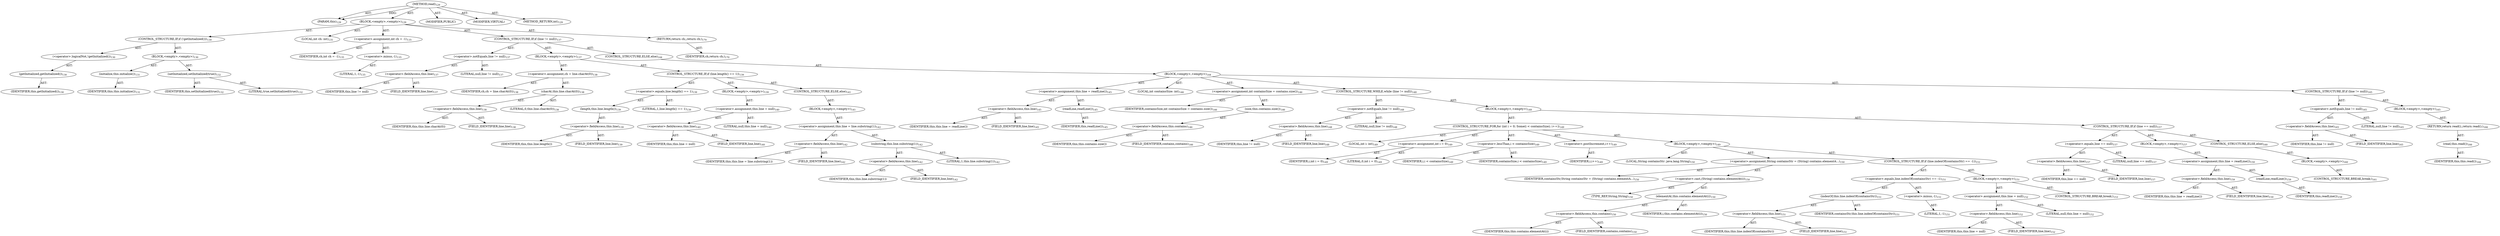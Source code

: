 digraph "read" {  
"111669149698" [label = <(METHOD,read)<SUB>129</SUB>> ]
"115964116992" [label = <(PARAM,this)<SUB>129</SUB>> ]
"25769803778" [label = <(BLOCK,&lt;empty&gt;,&lt;empty&gt;)<SUB>129</SUB>> ]
"47244640256" [label = <(CONTROL_STRUCTURE,IF,if (!getInitialized()))<SUB>130</SUB>> ]
"30064771088" [label = <(&lt;operator&gt;.logicalNot,!getInitialized())<SUB>130</SUB>> ]
"30064771089" [label = <(getInitialized,getInitialized())<SUB>130</SUB>> ]
"68719476736" [label = <(IDENTIFIER,this,getInitialized())<SUB>130</SUB>> ]
"25769803779" [label = <(BLOCK,&lt;empty&gt;,&lt;empty&gt;)<SUB>130</SUB>> ]
"30064771090" [label = <(initialize,this.initialize())<SUB>131</SUB>> ]
"68719476737" [label = <(IDENTIFIER,this,this.initialize())<SUB>131</SUB>> ]
"30064771091" [label = <(setInitialized,setInitialized(true))<SUB>132</SUB>> ]
"68719476738" [label = <(IDENTIFIER,this,setInitialized(true))<SUB>132</SUB>> ]
"90194313218" [label = <(LITERAL,true,setInitialized(true))<SUB>132</SUB>> ]
"94489280512" [label = <(LOCAL,int ch: int)<SUB>135</SUB>> ]
"30064771092" [label = <(&lt;operator&gt;.assignment,int ch = -1)<SUB>135</SUB>> ]
"68719476755" [label = <(IDENTIFIER,ch,int ch = -1)<SUB>135</SUB>> ]
"30064771093" [label = <(&lt;operator&gt;.minus,-1)<SUB>135</SUB>> ]
"90194313219" [label = <(LITERAL,1,-1)<SUB>135</SUB>> ]
"47244640257" [label = <(CONTROL_STRUCTURE,IF,if (line != null))<SUB>137</SUB>> ]
"30064771094" [label = <(&lt;operator&gt;.notEquals,line != null)<SUB>137</SUB>> ]
"30064771095" [label = <(&lt;operator&gt;.fieldAccess,this.line)<SUB>137</SUB>> ]
"68719476756" [label = <(IDENTIFIER,this,line != null)> ]
"55834574854" [label = <(FIELD_IDENTIFIER,line,line)<SUB>137</SUB>> ]
"90194313220" [label = <(LITERAL,null,line != null)<SUB>137</SUB>> ]
"25769803780" [label = <(BLOCK,&lt;empty&gt;,&lt;empty&gt;)<SUB>137</SUB>> ]
"30064771096" [label = <(&lt;operator&gt;.assignment,ch = line.charAt(0))<SUB>138</SUB>> ]
"68719476757" [label = <(IDENTIFIER,ch,ch = line.charAt(0))<SUB>138</SUB>> ]
"30064771097" [label = <(charAt,this.line.charAt(0))<SUB>138</SUB>> ]
"30064771098" [label = <(&lt;operator&gt;.fieldAccess,this.line)<SUB>138</SUB>> ]
"68719476758" [label = <(IDENTIFIER,this,this.line.charAt(0))> ]
"55834574855" [label = <(FIELD_IDENTIFIER,line,line)<SUB>138</SUB>> ]
"90194313221" [label = <(LITERAL,0,this.line.charAt(0))<SUB>138</SUB>> ]
"47244640258" [label = <(CONTROL_STRUCTURE,IF,if (line.length() == 1))<SUB>139</SUB>> ]
"30064771099" [label = <(&lt;operator&gt;.equals,line.length() == 1)<SUB>139</SUB>> ]
"30064771100" [label = <(length,this.line.length())<SUB>139</SUB>> ]
"30064771101" [label = <(&lt;operator&gt;.fieldAccess,this.line)<SUB>139</SUB>> ]
"68719476759" [label = <(IDENTIFIER,this,this.line.length())> ]
"55834574856" [label = <(FIELD_IDENTIFIER,line,line)<SUB>139</SUB>> ]
"90194313222" [label = <(LITERAL,1,line.length() == 1)<SUB>139</SUB>> ]
"25769803781" [label = <(BLOCK,&lt;empty&gt;,&lt;empty&gt;)<SUB>139</SUB>> ]
"30064771102" [label = <(&lt;operator&gt;.assignment,this.line = null)<SUB>140</SUB>> ]
"30064771103" [label = <(&lt;operator&gt;.fieldAccess,this.line)<SUB>140</SUB>> ]
"68719476760" [label = <(IDENTIFIER,this,this.line = null)> ]
"55834574857" [label = <(FIELD_IDENTIFIER,line,line)<SUB>140</SUB>> ]
"90194313223" [label = <(LITERAL,null,this.line = null)<SUB>140</SUB>> ]
"47244640259" [label = <(CONTROL_STRUCTURE,ELSE,else)<SUB>141</SUB>> ]
"25769803782" [label = <(BLOCK,&lt;empty&gt;,&lt;empty&gt;)<SUB>141</SUB>> ]
"30064771104" [label = <(&lt;operator&gt;.assignment,this.line = line.substring(1))<SUB>142</SUB>> ]
"30064771105" [label = <(&lt;operator&gt;.fieldAccess,this.line)<SUB>142</SUB>> ]
"68719476761" [label = <(IDENTIFIER,this,this.line = line.substring(1))> ]
"55834574858" [label = <(FIELD_IDENTIFIER,line,line)<SUB>142</SUB>> ]
"30064771106" [label = <(substring,this.line.substring(1))<SUB>142</SUB>> ]
"30064771107" [label = <(&lt;operator&gt;.fieldAccess,this.line)<SUB>142</SUB>> ]
"68719476762" [label = <(IDENTIFIER,this,this.line.substring(1))> ]
"55834574859" [label = <(FIELD_IDENTIFIER,line,line)<SUB>142</SUB>> ]
"90194313224" [label = <(LITERAL,1,this.line.substring(1))<SUB>142</SUB>> ]
"47244640260" [label = <(CONTROL_STRUCTURE,ELSE,else)<SUB>144</SUB>> ]
"25769803783" [label = <(BLOCK,&lt;empty&gt;,&lt;empty&gt;)<SUB>144</SUB>> ]
"30064771108" [label = <(&lt;operator&gt;.assignment,this.line = readLine())<SUB>145</SUB>> ]
"30064771109" [label = <(&lt;operator&gt;.fieldAccess,this.line)<SUB>145</SUB>> ]
"68719476763" [label = <(IDENTIFIER,this,this.line = readLine())> ]
"55834574860" [label = <(FIELD_IDENTIFIER,line,line)<SUB>145</SUB>> ]
"30064771110" [label = <(readLine,readLine())<SUB>145</SUB>> ]
"68719476739" [label = <(IDENTIFIER,this,readLine())<SUB>145</SUB>> ]
"94489280513" [label = <(LOCAL,int containsSize: int)<SUB>146</SUB>> ]
"30064771111" [label = <(&lt;operator&gt;.assignment,int containsSize = contains.size())<SUB>146</SUB>> ]
"68719476764" [label = <(IDENTIFIER,containsSize,int containsSize = contains.size())<SUB>146</SUB>> ]
"30064771112" [label = <(size,this.contains.size())<SUB>146</SUB>> ]
"30064771113" [label = <(&lt;operator&gt;.fieldAccess,this.contains)<SUB>146</SUB>> ]
"68719476765" [label = <(IDENTIFIER,this,this.contains.size())> ]
"55834574861" [label = <(FIELD_IDENTIFIER,contains,contains)<SUB>146</SUB>> ]
"47244640261" [label = <(CONTROL_STRUCTURE,WHILE,while (line != null))<SUB>148</SUB>> ]
"30064771114" [label = <(&lt;operator&gt;.notEquals,line != null)<SUB>148</SUB>> ]
"30064771115" [label = <(&lt;operator&gt;.fieldAccess,this.line)<SUB>148</SUB>> ]
"68719476766" [label = <(IDENTIFIER,this,line != null)> ]
"55834574862" [label = <(FIELD_IDENTIFIER,line,line)<SUB>148</SUB>> ]
"90194313225" [label = <(LITERAL,null,line != null)<SUB>148</SUB>> ]
"25769803784" [label = <(BLOCK,&lt;empty&gt;,&lt;empty&gt;)<SUB>148</SUB>> ]
"47244640262" [label = <(CONTROL_STRUCTURE,FOR,for (int i = 0; Some(i &lt; containsSize); i++))<SUB>149</SUB>> ]
"94489280514" [label = <(LOCAL,int i: int)<SUB>149</SUB>> ]
"30064771116" [label = <(&lt;operator&gt;.assignment,int i = 0)<SUB>149</SUB>> ]
"68719476767" [label = <(IDENTIFIER,i,int i = 0)<SUB>149</SUB>> ]
"90194313226" [label = <(LITERAL,0,int i = 0)<SUB>149</SUB>> ]
"30064771117" [label = <(&lt;operator&gt;.lessThan,i &lt; containsSize)<SUB>149</SUB>> ]
"68719476768" [label = <(IDENTIFIER,i,i &lt; containsSize)<SUB>149</SUB>> ]
"68719476769" [label = <(IDENTIFIER,containsSize,i &lt; containsSize)<SUB>149</SUB>> ]
"30064771118" [label = <(&lt;operator&gt;.postIncrement,i++)<SUB>149</SUB>> ]
"68719476770" [label = <(IDENTIFIER,i,i++)<SUB>149</SUB>> ]
"25769803785" [label = <(BLOCK,&lt;empty&gt;,&lt;empty&gt;)<SUB>149</SUB>> ]
"94489280515" [label = <(LOCAL,String containsStr: java.lang.String)<SUB>150</SUB>> ]
"30064771119" [label = <(&lt;operator&gt;.assignment,String containsStr = (String) contains.elementA...)<SUB>150</SUB>> ]
"68719476771" [label = <(IDENTIFIER,containsStr,String containsStr = (String) contains.elementA...)<SUB>150</SUB>> ]
"30064771120" [label = <(&lt;operator&gt;.cast,(String) contains.elementAt(i))<SUB>150</SUB>> ]
"180388626432" [label = <(TYPE_REF,String,String)<SUB>150</SUB>> ]
"30064771121" [label = <(elementAt,this.contains.elementAt(i))<SUB>150</SUB>> ]
"30064771122" [label = <(&lt;operator&gt;.fieldAccess,this.contains)<SUB>150</SUB>> ]
"68719476772" [label = <(IDENTIFIER,this,this.contains.elementAt(i))> ]
"55834574863" [label = <(FIELD_IDENTIFIER,contains,contains)<SUB>150</SUB>> ]
"68719476773" [label = <(IDENTIFIER,i,this.contains.elementAt(i))<SUB>150</SUB>> ]
"47244640263" [label = <(CONTROL_STRUCTURE,IF,if (line.indexOf(containsStr) == -1))<SUB>151</SUB>> ]
"30064771123" [label = <(&lt;operator&gt;.equals,line.indexOf(containsStr) == -1)<SUB>151</SUB>> ]
"30064771124" [label = <(indexOf,this.line.indexOf(containsStr))<SUB>151</SUB>> ]
"30064771125" [label = <(&lt;operator&gt;.fieldAccess,this.line)<SUB>151</SUB>> ]
"68719476774" [label = <(IDENTIFIER,this,this.line.indexOf(containsStr))> ]
"55834574864" [label = <(FIELD_IDENTIFIER,line,line)<SUB>151</SUB>> ]
"68719476775" [label = <(IDENTIFIER,containsStr,this.line.indexOf(containsStr))<SUB>151</SUB>> ]
"30064771126" [label = <(&lt;operator&gt;.minus,-1)<SUB>151</SUB>> ]
"90194313227" [label = <(LITERAL,1,-1)<SUB>151</SUB>> ]
"25769803786" [label = <(BLOCK,&lt;empty&gt;,&lt;empty&gt;)<SUB>151</SUB>> ]
"30064771127" [label = <(&lt;operator&gt;.assignment,this.line = null)<SUB>152</SUB>> ]
"30064771128" [label = <(&lt;operator&gt;.fieldAccess,this.line)<SUB>152</SUB>> ]
"68719476776" [label = <(IDENTIFIER,this,this.line = null)> ]
"55834574865" [label = <(FIELD_IDENTIFIER,line,line)<SUB>152</SUB>> ]
"90194313228" [label = <(LITERAL,null,this.line = null)<SUB>152</SUB>> ]
"47244640264" [label = <(CONTROL_STRUCTURE,BREAK,break;)<SUB>153</SUB>> ]
"47244640265" [label = <(CONTROL_STRUCTURE,IF,if (line == null))<SUB>157</SUB>> ]
"30064771129" [label = <(&lt;operator&gt;.equals,line == null)<SUB>157</SUB>> ]
"30064771130" [label = <(&lt;operator&gt;.fieldAccess,this.line)<SUB>157</SUB>> ]
"68719476777" [label = <(IDENTIFIER,this,line == null)> ]
"55834574866" [label = <(FIELD_IDENTIFIER,line,line)<SUB>157</SUB>> ]
"90194313229" [label = <(LITERAL,null,line == null)<SUB>157</SUB>> ]
"25769803787" [label = <(BLOCK,&lt;empty&gt;,&lt;empty&gt;)<SUB>157</SUB>> ]
"30064771131" [label = <(&lt;operator&gt;.assignment,this.line = readLine())<SUB>159</SUB>> ]
"30064771132" [label = <(&lt;operator&gt;.fieldAccess,this.line)<SUB>159</SUB>> ]
"68719476778" [label = <(IDENTIFIER,this,this.line = readLine())> ]
"55834574867" [label = <(FIELD_IDENTIFIER,line,line)<SUB>159</SUB>> ]
"30064771133" [label = <(readLine,readLine())<SUB>159</SUB>> ]
"68719476740" [label = <(IDENTIFIER,this,readLine())<SUB>159</SUB>> ]
"47244640266" [label = <(CONTROL_STRUCTURE,ELSE,else)<SUB>160</SUB>> ]
"25769803788" [label = <(BLOCK,&lt;empty&gt;,&lt;empty&gt;)<SUB>160</SUB>> ]
"47244640267" [label = <(CONTROL_STRUCTURE,BREAK,break;)<SUB>161</SUB>> ]
"47244640268" [label = <(CONTROL_STRUCTURE,IF,if (line != null))<SUB>165</SUB>> ]
"30064771134" [label = <(&lt;operator&gt;.notEquals,line != null)<SUB>165</SUB>> ]
"30064771135" [label = <(&lt;operator&gt;.fieldAccess,this.line)<SUB>165</SUB>> ]
"68719476779" [label = <(IDENTIFIER,this,line != null)> ]
"55834574868" [label = <(FIELD_IDENTIFIER,line,line)<SUB>165</SUB>> ]
"90194313230" [label = <(LITERAL,null,line != null)<SUB>165</SUB>> ]
"25769803789" [label = <(BLOCK,&lt;empty&gt;,&lt;empty&gt;)<SUB>165</SUB>> ]
"146028888064" [label = <(RETURN,return read();,return read();)<SUB>166</SUB>> ]
"30064771136" [label = <(read,this.read())<SUB>166</SUB>> ]
"68719476741" [label = <(IDENTIFIER,this,this.read())<SUB>166</SUB>> ]
"146028888065" [label = <(RETURN,return ch;,return ch;)<SUB>170</SUB>> ]
"68719476780" [label = <(IDENTIFIER,ch,return ch;)<SUB>170</SUB>> ]
"133143986184" [label = <(MODIFIER,PUBLIC)> ]
"133143986185" [label = <(MODIFIER,VIRTUAL)> ]
"128849018882" [label = <(METHOD_RETURN,int)<SUB>129</SUB>> ]
  "111669149698" -> "115964116992"  [ label = "AST: "] 
  "111669149698" -> "25769803778"  [ label = "AST: "] 
  "111669149698" -> "133143986184"  [ label = "AST: "] 
  "111669149698" -> "133143986185"  [ label = "AST: "] 
  "111669149698" -> "128849018882"  [ label = "AST: "] 
  "25769803778" -> "47244640256"  [ label = "AST: "] 
  "25769803778" -> "94489280512"  [ label = "AST: "] 
  "25769803778" -> "30064771092"  [ label = "AST: "] 
  "25769803778" -> "47244640257"  [ label = "AST: "] 
  "25769803778" -> "146028888065"  [ label = "AST: "] 
  "47244640256" -> "30064771088"  [ label = "AST: "] 
  "47244640256" -> "25769803779"  [ label = "AST: "] 
  "30064771088" -> "30064771089"  [ label = "AST: "] 
  "30064771089" -> "68719476736"  [ label = "AST: "] 
  "25769803779" -> "30064771090"  [ label = "AST: "] 
  "25769803779" -> "30064771091"  [ label = "AST: "] 
  "30064771090" -> "68719476737"  [ label = "AST: "] 
  "30064771091" -> "68719476738"  [ label = "AST: "] 
  "30064771091" -> "90194313218"  [ label = "AST: "] 
  "30064771092" -> "68719476755"  [ label = "AST: "] 
  "30064771092" -> "30064771093"  [ label = "AST: "] 
  "30064771093" -> "90194313219"  [ label = "AST: "] 
  "47244640257" -> "30064771094"  [ label = "AST: "] 
  "47244640257" -> "25769803780"  [ label = "AST: "] 
  "47244640257" -> "47244640260"  [ label = "AST: "] 
  "30064771094" -> "30064771095"  [ label = "AST: "] 
  "30064771094" -> "90194313220"  [ label = "AST: "] 
  "30064771095" -> "68719476756"  [ label = "AST: "] 
  "30064771095" -> "55834574854"  [ label = "AST: "] 
  "25769803780" -> "30064771096"  [ label = "AST: "] 
  "25769803780" -> "47244640258"  [ label = "AST: "] 
  "30064771096" -> "68719476757"  [ label = "AST: "] 
  "30064771096" -> "30064771097"  [ label = "AST: "] 
  "30064771097" -> "30064771098"  [ label = "AST: "] 
  "30064771097" -> "90194313221"  [ label = "AST: "] 
  "30064771098" -> "68719476758"  [ label = "AST: "] 
  "30064771098" -> "55834574855"  [ label = "AST: "] 
  "47244640258" -> "30064771099"  [ label = "AST: "] 
  "47244640258" -> "25769803781"  [ label = "AST: "] 
  "47244640258" -> "47244640259"  [ label = "AST: "] 
  "30064771099" -> "30064771100"  [ label = "AST: "] 
  "30064771099" -> "90194313222"  [ label = "AST: "] 
  "30064771100" -> "30064771101"  [ label = "AST: "] 
  "30064771101" -> "68719476759"  [ label = "AST: "] 
  "30064771101" -> "55834574856"  [ label = "AST: "] 
  "25769803781" -> "30064771102"  [ label = "AST: "] 
  "30064771102" -> "30064771103"  [ label = "AST: "] 
  "30064771102" -> "90194313223"  [ label = "AST: "] 
  "30064771103" -> "68719476760"  [ label = "AST: "] 
  "30064771103" -> "55834574857"  [ label = "AST: "] 
  "47244640259" -> "25769803782"  [ label = "AST: "] 
  "25769803782" -> "30064771104"  [ label = "AST: "] 
  "30064771104" -> "30064771105"  [ label = "AST: "] 
  "30064771104" -> "30064771106"  [ label = "AST: "] 
  "30064771105" -> "68719476761"  [ label = "AST: "] 
  "30064771105" -> "55834574858"  [ label = "AST: "] 
  "30064771106" -> "30064771107"  [ label = "AST: "] 
  "30064771106" -> "90194313224"  [ label = "AST: "] 
  "30064771107" -> "68719476762"  [ label = "AST: "] 
  "30064771107" -> "55834574859"  [ label = "AST: "] 
  "47244640260" -> "25769803783"  [ label = "AST: "] 
  "25769803783" -> "30064771108"  [ label = "AST: "] 
  "25769803783" -> "94489280513"  [ label = "AST: "] 
  "25769803783" -> "30064771111"  [ label = "AST: "] 
  "25769803783" -> "47244640261"  [ label = "AST: "] 
  "25769803783" -> "47244640268"  [ label = "AST: "] 
  "30064771108" -> "30064771109"  [ label = "AST: "] 
  "30064771108" -> "30064771110"  [ label = "AST: "] 
  "30064771109" -> "68719476763"  [ label = "AST: "] 
  "30064771109" -> "55834574860"  [ label = "AST: "] 
  "30064771110" -> "68719476739"  [ label = "AST: "] 
  "30064771111" -> "68719476764"  [ label = "AST: "] 
  "30064771111" -> "30064771112"  [ label = "AST: "] 
  "30064771112" -> "30064771113"  [ label = "AST: "] 
  "30064771113" -> "68719476765"  [ label = "AST: "] 
  "30064771113" -> "55834574861"  [ label = "AST: "] 
  "47244640261" -> "30064771114"  [ label = "AST: "] 
  "47244640261" -> "25769803784"  [ label = "AST: "] 
  "30064771114" -> "30064771115"  [ label = "AST: "] 
  "30064771114" -> "90194313225"  [ label = "AST: "] 
  "30064771115" -> "68719476766"  [ label = "AST: "] 
  "30064771115" -> "55834574862"  [ label = "AST: "] 
  "25769803784" -> "47244640262"  [ label = "AST: "] 
  "25769803784" -> "47244640265"  [ label = "AST: "] 
  "47244640262" -> "94489280514"  [ label = "AST: "] 
  "47244640262" -> "30064771116"  [ label = "AST: "] 
  "47244640262" -> "30064771117"  [ label = "AST: "] 
  "47244640262" -> "30064771118"  [ label = "AST: "] 
  "47244640262" -> "25769803785"  [ label = "AST: "] 
  "30064771116" -> "68719476767"  [ label = "AST: "] 
  "30064771116" -> "90194313226"  [ label = "AST: "] 
  "30064771117" -> "68719476768"  [ label = "AST: "] 
  "30064771117" -> "68719476769"  [ label = "AST: "] 
  "30064771118" -> "68719476770"  [ label = "AST: "] 
  "25769803785" -> "94489280515"  [ label = "AST: "] 
  "25769803785" -> "30064771119"  [ label = "AST: "] 
  "25769803785" -> "47244640263"  [ label = "AST: "] 
  "30064771119" -> "68719476771"  [ label = "AST: "] 
  "30064771119" -> "30064771120"  [ label = "AST: "] 
  "30064771120" -> "180388626432"  [ label = "AST: "] 
  "30064771120" -> "30064771121"  [ label = "AST: "] 
  "30064771121" -> "30064771122"  [ label = "AST: "] 
  "30064771121" -> "68719476773"  [ label = "AST: "] 
  "30064771122" -> "68719476772"  [ label = "AST: "] 
  "30064771122" -> "55834574863"  [ label = "AST: "] 
  "47244640263" -> "30064771123"  [ label = "AST: "] 
  "47244640263" -> "25769803786"  [ label = "AST: "] 
  "30064771123" -> "30064771124"  [ label = "AST: "] 
  "30064771123" -> "30064771126"  [ label = "AST: "] 
  "30064771124" -> "30064771125"  [ label = "AST: "] 
  "30064771124" -> "68719476775"  [ label = "AST: "] 
  "30064771125" -> "68719476774"  [ label = "AST: "] 
  "30064771125" -> "55834574864"  [ label = "AST: "] 
  "30064771126" -> "90194313227"  [ label = "AST: "] 
  "25769803786" -> "30064771127"  [ label = "AST: "] 
  "25769803786" -> "47244640264"  [ label = "AST: "] 
  "30064771127" -> "30064771128"  [ label = "AST: "] 
  "30064771127" -> "90194313228"  [ label = "AST: "] 
  "30064771128" -> "68719476776"  [ label = "AST: "] 
  "30064771128" -> "55834574865"  [ label = "AST: "] 
  "47244640265" -> "30064771129"  [ label = "AST: "] 
  "47244640265" -> "25769803787"  [ label = "AST: "] 
  "47244640265" -> "47244640266"  [ label = "AST: "] 
  "30064771129" -> "30064771130"  [ label = "AST: "] 
  "30064771129" -> "90194313229"  [ label = "AST: "] 
  "30064771130" -> "68719476777"  [ label = "AST: "] 
  "30064771130" -> "55834574866"  [ label = "AST: "] 
  "25769803787" -> "30064771131"  [ label = "AST: "] 
  "30064771131" -> "30064771132"  [ label = "AST: "] 
  "30064771131" -> "30064771133"  [ label = "AST: "] 
  "30064771132" -> "68719476778"  [ label = "AST: "] 
  "30064771132" -> "55834574867"  [ label = "AST: "] 
  "30064771133" -> "68719476740"  [ label = "AST: "] 
  "47244640266" -> "25769803788"  [ label = "AST: "] 
  "25769803788" -> "47244640267"  [ label = "AST: "] 
  "47244640268" -> "30064771134"  [ label = "AST: "] 
  "47244640268" -> "25769803789"  [ label = "AST: "] 
  "30064771134" -> "30064771135"  [ label = "AST: "] 
  "30064771134" -> "90194313230"  [ label = "AST: "] 
  "30064771135" -> "68719476779"  [ label = "AST: "] 
  "30064771135" -> "55834574868"  [ label = "AST: "] 
  "25769803789" -> "146028888064"  [ label = "AST: "] 
  "146028888064" -> "30064771136"  [ label = "AST: "] 
  "30064771136" -> "68719476741"  [ label = "AST: "] 
  "146028888065" -> "68719476780"  [ label = "AST: "] 
  "111669149698" -> "115964116992"  [ label = "DDG: "] 
}
